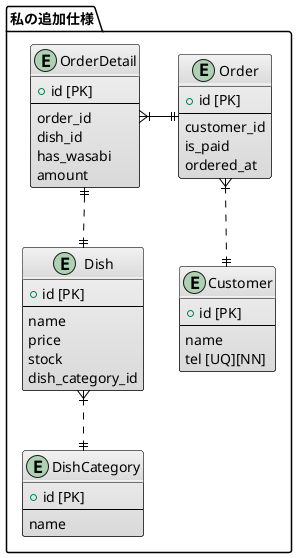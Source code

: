 @startuml


!define METAL #F2F2F2-D9D9D9

skinparam class {
    BackgroundColor METAL
    BorderColor Black
    ArrowColor Black
}

package "私の追加仕様" as problem01 {
    entity "Customer" as customer {
        + id [PK]
        --
          name
          tel [UQ][NN]
    }

    entity "Order" as order {
        + id [PK]
        --
         customer_id
         is_paid
         ordered_at
    }

    entity "OrderDetail" as order_detail {
        + id [PK]
        --
          order_id
          dish_id
          has_wasabi
          amount
    }

    entity "Dish" as dish {
        + id [PK]
        --
        name
        price
        stock
        dish_category_id
    }

    entity "DishCategory" as dish_category {
        + id [PK]
        --
        name
    }
}

order }|..|| customer
order ||-le-|{ order_detail
order_detail ||..|| dish
dish }|..||dish_category

@enduml